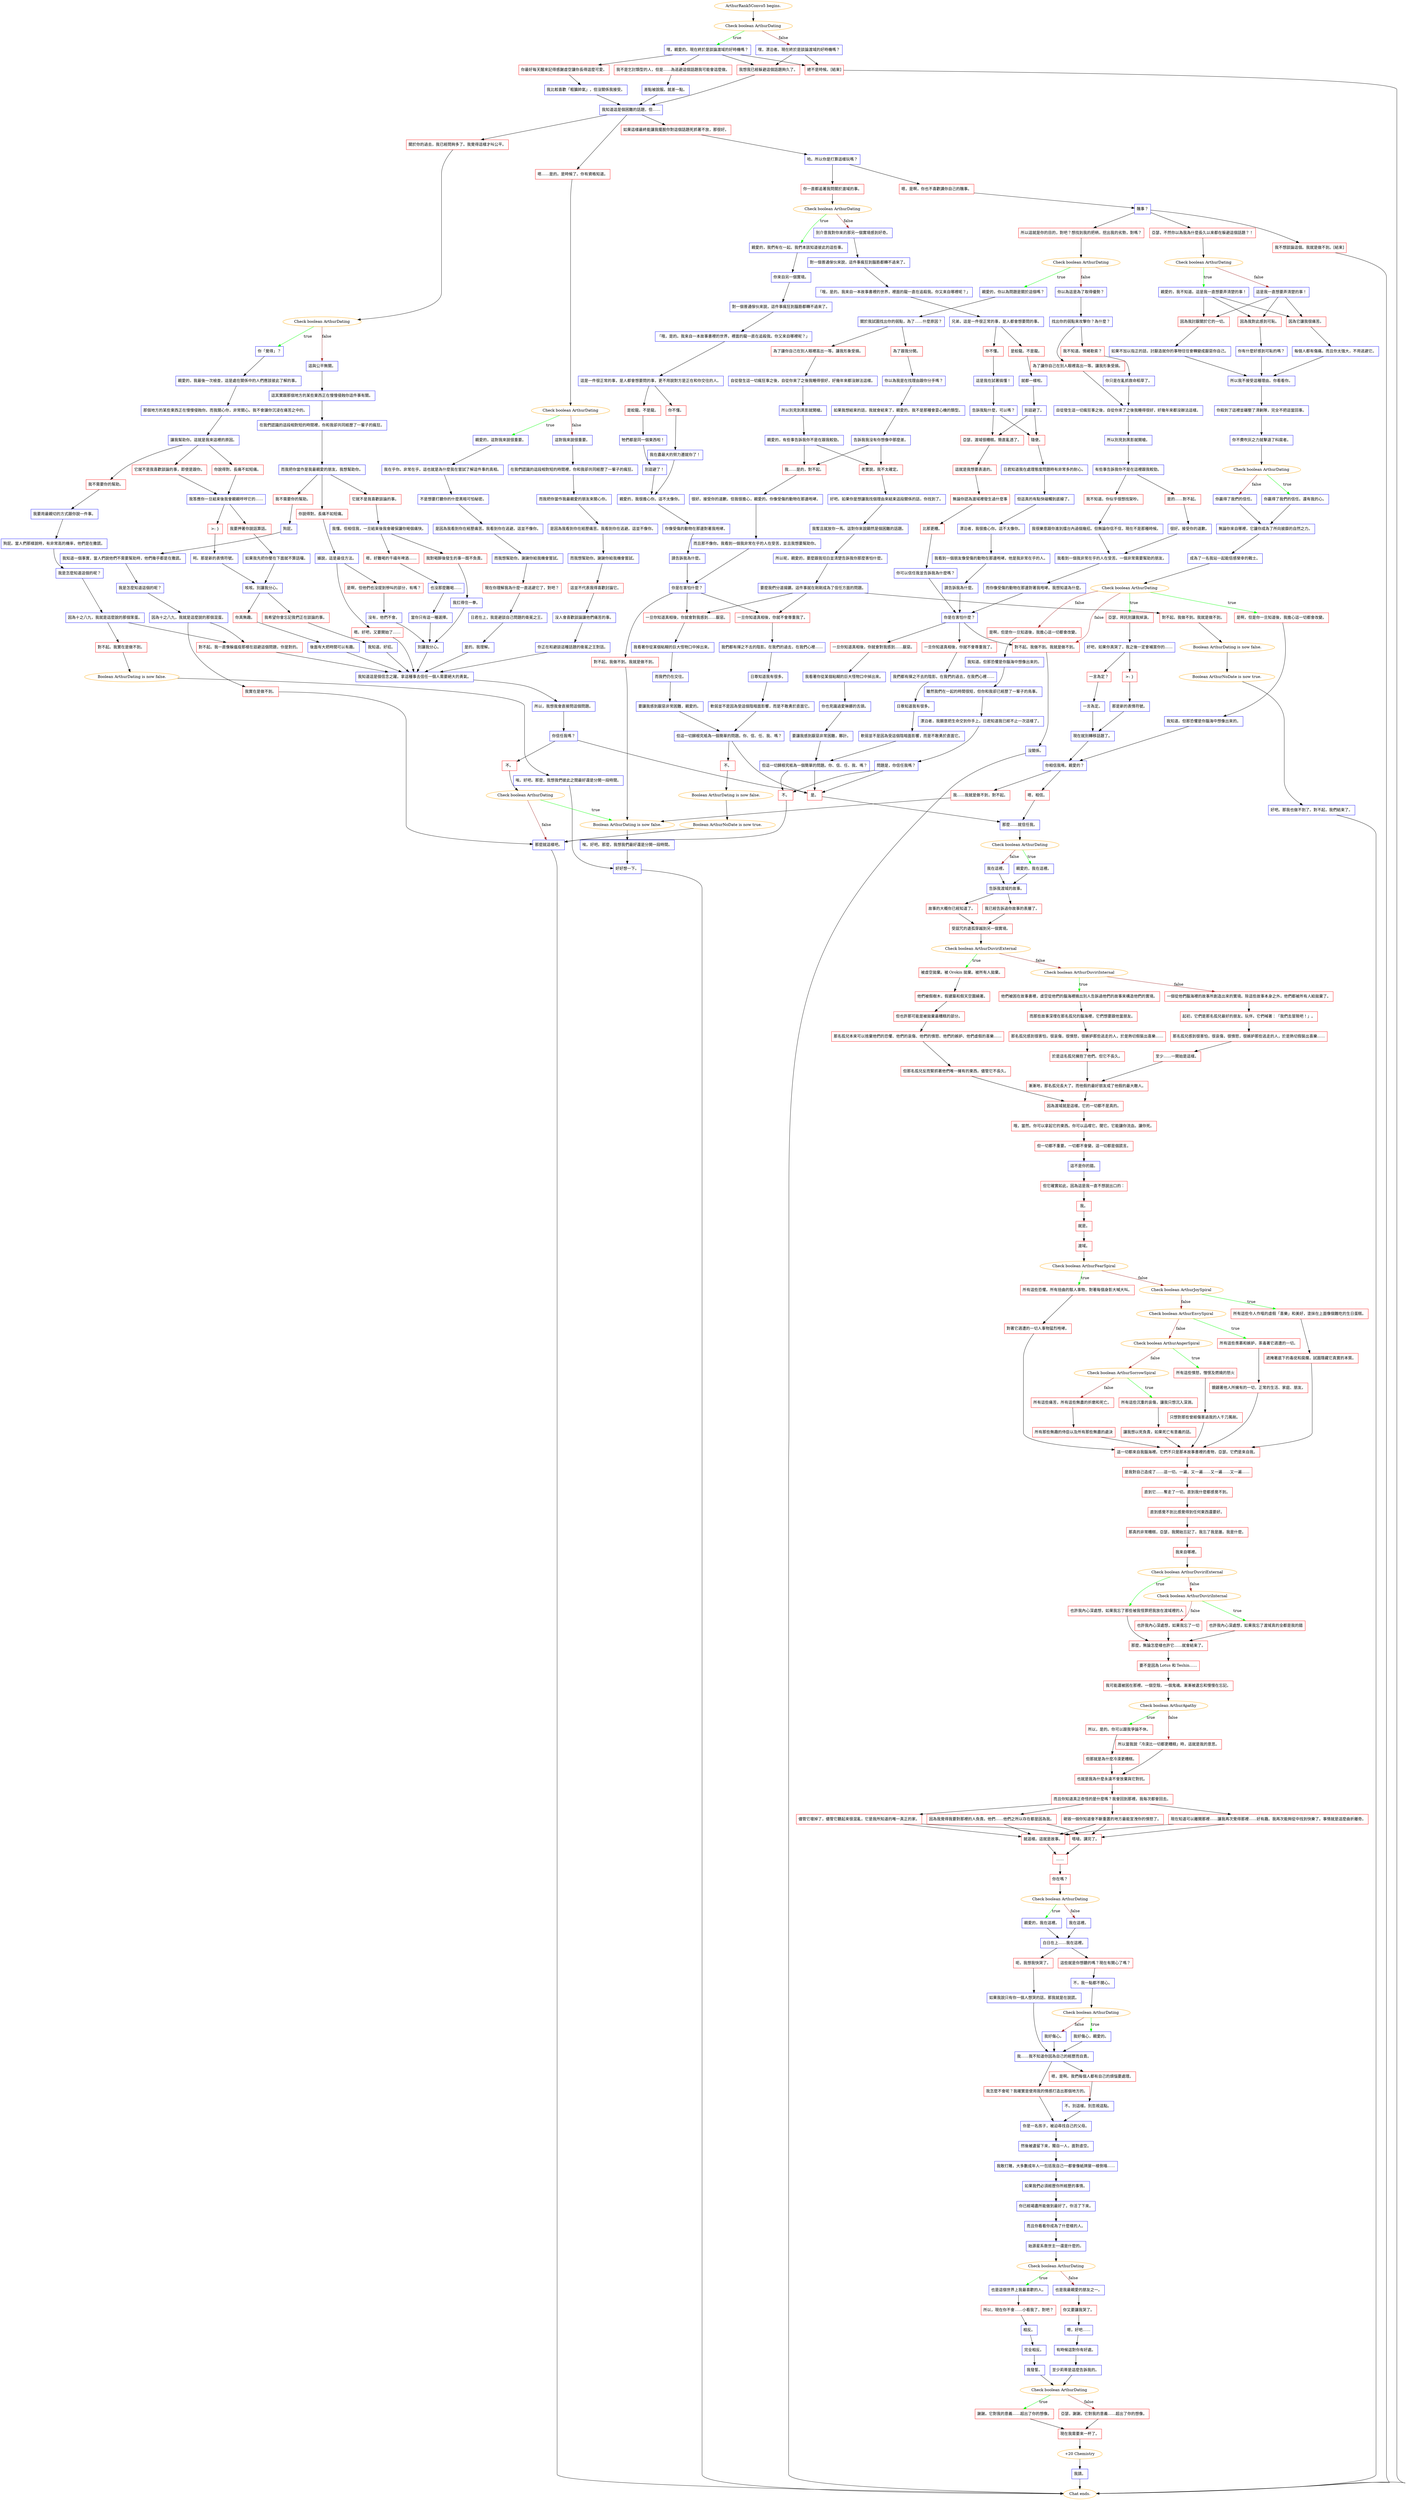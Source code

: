 digraph {
	"ArthurRank5Convo5 begins." [color=orange];
		"ArthurRank5Convo5 begins." -> j4106800456;
	j4106800456 [label="Check boolean ArthurDating",color=orange];
		j4106800456 -> j1476902156 [label=true,color=green];
		j4106800456 -> j149915314 [label=false,color=brown];
	j1476902156 [label="嘿，親愛的。現在終於是談論渡域的好時機嗎？",shape=box,color=blue];
		j1476902156 -> j682093477;
		j1476902156 -> j3195149423;
		j1476902156 -> j4105310881;
		j1476902156 -> j990026972;
	j149915314 [label="嘿，漂泊者。現在終於是談論渡域的好時機嗎？",shape=box,color=blue];
		j149915314 -> j4105310881;
		j149915314 -> j990026972;
	j682093477 [label="你最好每天醒來記得感謝虛空讓你長得這麼可愛。",shape=box,color=red];
		j682093477 -> j777948782;
	j3195149423 [label="我不是乞討類型的人，但是……為逃避這個話題我可能會這麼做。",shape=box,color=red];
		j3195149423 -> j4018599072;
	j4105310881 [label="我想我已經躲避這個話題夠久了。",shape=box,color=red];
		j4105310881 -> j1245140293;
	j990026972 [label="總不是時候。[結束]",shape=box,color=red];
		j990026972 -> "Chat ends.";
	j777948782 [label="我比較喜歡「粗獷帥氣」，但沒關係我接受。",shape=box,color=blue];
		j777948782 -> j1245140293;
	j4018599072 [label="差點被說服。就差一點。",shape=box,color=blue];
		j4018599072 -> j1245140293;
	j1245140293 [label="我知道這是個困難的話題，但……",shape=box,color=blue];
		j1245140293 -> j3557685010;
		j1245140293 -> j667172906;
		j1245140293 -> j2005156015;
	"Chat ends." [color=orange];
	j3557685010 [label="嗯……是的。是時候了。你有資格知道。",shape=box,color=red];
		j3557685010 -> j813636759;
	j667172906 [label="關於你的過去，我已經問夠多了。我覺得這樣才叫公平。",shape=box,color=red];
		j667172906 -> j2816300089;
	j2005156015 [label="如果這樣最終能讓我擺脫你對這個話題死抓著不放，那很好。",shape=box,color=red];
		j2005156015 -> j2393722908;
	j813636759 [label="Check boolean ArthurDating",color=orange];
		j813636759 -> j2990078891 [label=true,color=green];
		j813636759 -> j3630928064 [label=false,color=brown];
	j2816300089 [label="Check boolean ArthurDating",color=orange];
		j2816300089 -> j3892769907 [label=true,color=green];
		j2816300089 -> j3425826830 [label=false,color=brown];
	j2393722908 [label="哈。所以你是打算這樣玩嗎？",shape=box,color=blue];
		j2393722908 -> j4183708245;
		j2393722908 -> j2385229825;
	j2990078891 [label="親愛的，這對我來說很重要。",shape=box,color=blue];
		j2990078891 -> j2574961255;
	j3630928064 [label="這對我來說很重要。",shape=box,color=blue];
		j3630928064 -> j3672620251;
	j3892769907 [label="你「覺得」？",shape=box,color=blue];
		j3892769907 -> j4022072018;
	j3425826830 [label="這與公平無關。",shape=box,color=blue];
		j3425826830 -> j3644822901;
	j4183708245 [label="你一直都追著我問關於渡域的事。",shape=box,color=red];
		j4183708245 -> j4256743418;
	j2385229825 [label="嗯，是啊，你也不喜歡講你自己的醜事。",shape=box,color=red];
		j2385229825 -> j1611655095;
	j2574961255 [label="我在乎你。非常在乎。這也就是為什麼我在嘗試了解這件事的真相。",shape=box,color=blue];
		j2574961255 -> j2363178426;
	j3672620251 [label="在我們認識的這段相對短的時間裡，你和我卻共同經歷了一輩子的瘋狂。",shape=box,color=blue];
		j3672620251 -> j3098312137;
	j4022072018 [label="親愛的，我最後一次檢查，這是處在關係中的人們應該彼此了解的事。",shape=box,color=blue];
		j4022072018 -> j2740994790;
	j3644822901 [label="這其實跟那個地方的某些東西正在慢慢侵蝕你這件事有關。",shape=box,color=blue];
		j3644822901 -> j3910754695;
	j4256743418 [label="Check boolean ArthurDating",color=orange];
		j4256743418 -> j3639233387 [label=true,color=green];
		j4256743418 -> j3527543056 [label=false,color=brown];
	j1611655095 [label="醜事？",shape=box,color=blue];
		j1611655095 -> j1544378432;
		j1611655095 -> j3530024688;
		j1611655095 -> j2204557233;
	j2363178426 [label="不是想要打聽你的什麼黑暗可怕秘密。",shape=box,color=blue];
		j2363178426 -> j4225253452;
	j3098312137 [label="而我把你當作我最親愛的朋友來關心你。",shape=box,color=blue];
		j3098312137 -> j4202378702;
	j2740994790 [label="那個地方的某些東西正在慢慢侵蝕你。而我關心你，非常關心。我不會讓你沉浸在痛苦之中的。",shape=box,color=blue];
		j2740994790 -> j4132356497;
	j3910754695 [label="在我們認識的這段相對短的時間裡，你和我卻共同經歷了一輩子的瘋狂。",shape=box,color=blue];
		j3910754695 -> j3617963982;
	j3639233387 [label="親愛的，我們有在一起。我們本該知道彼此的這些事。",shape=box,color=blue];
		j3639233387 -> j540240628;
	j3527543056 [label="別介意我對你來的那另一個實境感到好奇。",shape=box,color=blue];
		j3527543056 -> j247010491;
	j1544378432 [label="所以這就是你的目的，對吧？想找到我的把柄，挖出我的劣勢，對嗎？",shape=box,color=red];
		j1544378432 -> j1328464596;
	j3530024688 [label="亞瑟，不然你以為我為什麼長久以來都在躲避這個話題？！",shape=box,color=red];
		j3530024688 -> j681698609;
	j2204557233 [label="我不想談論這個。我就是做不到。[結束]",shape=box,color=red];
		j2204557233 -> "Chat ends.";
	j4225253452 [label="是因為我看到你在經歷痛苦。我看到你在逃避。這並不像你。",shape=box,color=blue];
		j4225253452 -> j3079639174;
	j4202378702 [label="是因為我看到你在經歷痛苦。我看到你在逃避。這並不像你。",shape=box,color=blue];
		j4202378702 -> j3065835509;
	j4132356497 [label="讓我幫助你。這就是我來這裡的原因。",shape=box,color=blue];
		j4132356497 -> j3910621624;
		j4132356497 -> j1278661749;
		j4132356497 -> j2458430599;
	j3617963982 [label="而我把你當作是我最親愛的朋友。我想幫助你。",shape=box,color=blue];
		j3617963982 -> j2099209236;
		j3617963982 -> j967467581;
		j3617963982 -> j2563490169;
	j540240628 [label="你來自另一個實境。",shape=box,color=blue];
		j540240628 -> j3199149966;
	j247010491 [label="對一個普通傢伙來說，這件事瘋狂到腦筋都轉不過來了。",shape=box,color=blue];
		j247010491 -> j1777552600;
	j1328464596 [label="Check boolean ArthurDating",color=orange];
		j1328464596 -> j2401546773 [label=true,color=green];
		j1328464596 -> j2607180959 [label=false,color=brown];
	j681698609 [label="Check boolean ArthurDating",color=orange];
		j681698609 -> j740766720 [label=true,color=green];
		j681698609 -> j4104118757 [label=false,color=brown];
	j3079639174 [label="而我想幫助你。謝謝你給我機會嘗試。",shape=box,color=blue];
		j3079639174 -> j823517108;
	j3065835509 [label="而我想幫助你。謝謝你給我機會嘗試。",shape=box,color=blue];
		j3065835509 -> j2417785865;
	j3910621624 [label="我不需要你的幫助。",shape=box,color=red];
		j3910621624 -> j2510667409;
	j1278661749 [label="它就不是我喜歡談論的事，即使是跟你。",shape=box,color=red];
		j1278661749 -> j2861979646;
	j2458430599 [label="你說得對。長痛不如短痛。",shape=box,color=red];
		j2458430599 -> j2861979646;
	j2099209236 [label="它就不是我喜歡談論的事。",shape=box,color=red];
		j2099209236 -> j2596879431;
	j967467581 [label="你說得對。長痛不如短痛。",shape=box,color=red];
		j967467581 -> j1901916920;
	j2563490169 [label="我不需要你的幫助。",shape=box,color=red];
		j2563490169 -> j3890533799;
	j3199149966 [label="對一個普通傢伙來說，這件事瘋狂到腦筋都轉不過來了。",shape=box,color=blue];
		j3199149966 -> j3071372297;
	j1777552600 [label="「哦，是的。我來自一本故事書裡的世界，裡面的龍一直在追殺我。你又來自哪裡呢？」",shape=box,color=blue];
		j1777552600 -> j915846665;
	j2401546773 [label="親愛的，你以為問題是關於這個嗎？",shape=box,color=blue];
		j2401546773 -> j3631836569;
	j2607180959 [label="你以為這是為了取得優勢？",shape=box,color=blue];
		j2607180959 -> j1260977851;
	j740766720 [label="親愛的，我不知道。這是我一直想要弄清楚的事！",shape=box,color=blue];
		j740766720 -> j2588828419;
		j740766720 -> j3643929370;
		j740766720 -> j3727369409;
	j4104118757 [label="這是我一直想要弄清楚的事！",shape=box,color=blue];
		j4104118757 -> j2588828419;
		j4104118757 -> j3643929370;
		j4104118757 -> j3727369409;
	j823517108 [label="現在你理解我為什麼一直逃避它了，對吧？",shape=box,color=red];
		j823517108 -> j3715368332;
	j2417785865 [label="這並不代表我得喜歡討論它。",shape=box,color=red];
		j2417785865 -> j1983303211;
	j2510667409 [label="我要用最親切的方式跟你說一件事。",shape=box,color=blue];
		j2510667409 -> j1247314578;
	j2861979646 [label="我答應你一旦結束後我會親親呼呼它的……",shape=box,color=blue];
		j2861979646 -> j3838829123;
		j2861979646 -> j3272865637;
	j2596879431 [label="我懂。但相信我，一旦結束後我會確保讓你喝個痛快。",shape=box,color=blue];
		j2596879431 -> j1815125224;
		j2596879431 -> j3836639734;
	j1901916920 [label="據說，這是最佳方法。",shape=box,color=blue];
		j1901916920 -> j3199399206;
		j1901916920 -> j1208033629;
	j3890533799 [label="狗屁。",shape=box,color=blue];
		j3890533799 -> j3328102520;
	j3071372297 [label="「哦，是的。我來自一本故事書裡的世界，裡面的龍一直在追殺我。你又來自哪裡呢？」",shape=box,color=blue];
		j3071372297 -> j2322664641;
	j915846665 [label="兄弟，這是一件很正常的事，是人都會想要問的事。",shape=box,color=blue];
		j915846665 -> j2755663871;
		j915846665 -> j2803029933;
	j3631836569 [label="關於我試圖找出你的弱點，為了……什麼原因？",shape=box,color=blue];
		j3631836569 -> j816328513;
		j3631836569 -> j4109054183;
	j1260977851 [label="找出你的弱點來攻擊你？為什麼？",shape=box,color=blue];
		j1260977851 -> j3335009970;
		j1260977851 -> j3733319361;
	j2588828419 [label="因為我對此感到可恥。",shape=box,color=red];
		j2588828419 -> j2066565761;
	j3643929370 [label="因為它讓我很痛苦。",shape=box,color=red];
		j3643929370 -> j3633314288;
	j3727369409 [label="因為我討厭關於它的一切。",shape=box,color=red];
		j3727369409 -> j939777468;
	j3715368332 [label="日君在上，我是避談自己問題的衛冕之王。",shape=box,color=blue];
		j3715368332 -> j345181051;
	j1983303211 [label="沒人會喜歡談論讓他們痛苦的事。",shape=box,color=blue];
		j1983303211 -> j1651823765;
	j1247314578 [label="狗屁。當人們那樣說時，有非常高的機率，他們是在撒謊。",shape=box,color=blue];
		j1247314578 -> j4148867285;
	j3838829123 [label="我要押著你說話算話。",shape=box,color=red];
		j3838829123 -> j651543828;
	j3272865637 [label=">: }",shape=box,color=red];
		j3272865637 -> j97247929;
	j1815125224 [label="嗯，好難喝的千禧年啤酒……",shape=box,color=red];
		j1815125224 -> j675581358;
	j3836639734 [label="我對喝醉後發生的事一既不負責。",shape=box,color=red];
		j3836639734 -> j2482800560;
	j3199399206 [label="是啊，但他們也沒提到慘叫的部分，有嗎？",shape=box,color=red];
		j3199399206 -> j2495811572;
	j1208033629 [label="嗯。好吧，又要開始了……",shape=box,color=red];
		j1208033629 -> j905653357;
	j3328102520 [label="我知道一個事實，當人們說他們不需要幫助時，他們幾乎都是在撒謊。",shape=box,color=blue];
		j3328102520 -> j1534881700;
	j2322664641 [label="這是一件很正常的事，是人都會想要問的事，更不用說對方是正在和你交往的人。",shape=box,color=blue];
		j2322664641 -> j1790064323;
		j2322664641 -> j746110104;
	j2755663871 [label="你不懂。",shape=box,color=red];
		j2755663871 -> j1343938602;
	j2803029933 [label="是蛟龍。不是龍。",shape=box,color=red];
		j2803029933 -> j1264152291;
	j816328513 [label="為了讓你自己在別人眼裡高出一等。讓我形象受損。",shape=box,color=red];
		j816328513 -> j1145684063;
	j4109054183 [label="為了跟我分開。",shape=box,color=red];
		j4109054183 -> j2470609206;
	j3335009970 [label="為了讓你自己在別人眼裡高出一等。讓我形象受損。",shape=box,color=red];
		j3335009970 -> j42988175;
	j3733319361 [label="我不知道。情緒勒索？",shape=box,color=red];
		j3733319361 -> j3696287933;
	j2066565761 [label="你有什麼好感到可恥的嗎？",shape=box,color=blue];
		j2066565761 -> j1127901673;
	j3633314288 [label="每個人都有傷痛。而且你太強大，不用逃避它。",shape=box,color=blue];
		j3633314288 -> j1127901673;
	j939777468 [label="如果不加以指正的話，討厭造就你的事物往往會轉變成厭惡你自己。",shape=box,color=blue];
		j939777468 -> j1127901673;
	j345181051 [label="是的。我理解。",shape=box,color=blue];
		j345181051 -> j905653357;
	j1651823765 [label="你正在和避談這種話題的衛冕之王對話。",shape=box,color=blue];
		j1651823765 -> j905653357;
	j4148867285 [label="我是怎麼知道這個的呢？",shape=box,color=blue];
		j4148867285 -> j3975324942;
	j651543828 [label="如果我先把你壓在下面就不算話囉。",shape=box,color=blue];
		j651543828 -> j3938966800;
	j97247929 [label="呵。那是新的表情符號。",shape=box,color=blue];
		j97247929 -> j3938966800;
	j675581358 [label="也沒那麼難喝……",shape=box,color=blue];
		j675581358 -> j2776118434;
	j2482800560 [label="我扛得住一拳。",shape=box,color=blue];
		j2482800560 -> j1510261600;
	j2495811572 [label="沒有，他們不會。",shape=box,color=blue];
		j2495811572 -> j1510261600;
	j905653357 [label="我知道這是個信念之躍。拿這種事去信任一個人需要絕大的勇氣。",shape=box,color=blue];
		j905653357 -> j3089858310;
	j1534881700 [label="我是怎麼知道這個的呢？",shape=box,color=blue];
		j1534881700 -> j1210765456;
	j1790064323 [label="你不懂。",shape=box,color=red];
		j1790064323 -> j1276554441;
	j746110104 [label="是蛟龍。不是龍。",shape=box,color=red];
		j746110104 -> j3314224635;
	j1343938602 [label="這是我在試著搞懂！",shape=box,color=blue];
		j1343938602 -> j881596977;
	j1264152291 [label="就都一樣啦。",shape=box,color=blue];
		j1264152291 -> j3828880615;
	j1145684063 [label="自從發生這一切瘋狂事之後，自從你來了之後我睡得很好，好幾年來都沒辦法這樣。",shape=box,color=blue];
		j1145684063 -> j3262452107;
	j2470609206 [label="你以為我是在找理由跟你分手嗎？",shape=box,color=blue];
		j2470609206 -> j3705189563;
	j42988175 [label="自從發生這一切瘋狂事之後，自從你來了之後我睡得很好，好幾年來都沒辦法這樣。",shape=box,color=blue];
		j42988175 -> j712833932;
	j3696287933 [label="你只是在亂抓救命稻草了。",shape=box,color=blue];
		j3696287933 -> j42988175;
	j1127901673 [label="所以我不接受這種理由。你看看你。",shape=box,color=blue];
		j1127901673 -> j3300987587;
	j3975324942 [label="因為十之八九，我就是這麼說的那個笨蛋。",shape=box,color=blue];
		j3975324942 -> j4273343856;
		j3975324942 -> j247694716;
	j3938966800 [label="咳咳。別讓我分心。",shape=box,color=blue];
		j3938966800 -> j2436584294;
		j3938966800 -> j1742434206;
	j2776118434 [label="當你只有這一種選擇。",shape=box,color=blue];
		j2776118434 -> j1510261600;
	j1510261600 [label="別讓我分心。",shape=box,color=blue];
		j1510261600 -> j905653357;
	j3089858310 [label="所以，我想我會直接問這個問題。",shape=box,color=blue];
		j3089858310 -> j3228334623;
	j1210765456 [label="因為十之八九，我就是這麼說的那個混蛋。",shape=box,color=blue];
		j1210765456 -> j4273343856;
		j1210765456 -> j3323023495;
	j1276554441 [label="我在盡最大的努力遷就你了！",shape=box,color=blue];
		j1276554441 -> j1644274261;
	j3314224635 [label="牠們都是同一個東西啦！",shape=box,color=blue];
		j3314224635 -> j2733570101;
	j881596977 [label="告訴我點什麼，可以嗎？",shape=box,color=blue];
		j881596977 -> j2204739493;
		j881596977 -> j1557967305;
	j3828880615 [label="別迴避了。",shape=box,color=blue];
		j3828880615 -> j2204739493;
		j3828880615 -> j1557967305;
	j3262452107 [label="所以別見到黑影就開槍。",shape=box,color=blue];
		j3262452107 -> j795172947;
	j3705189563 [label="如果我想結束的話，我就會結束了，親愛的。我不是那種會耍心機的類型。",shape=box,color=blue];
		j3705189563 -> j1412692652;
	j712833932 [label="所以別見到黑影就開槍。",shape=box,color=blue];
		j712833932 -> j4108490219;
	j3300987587 [label="你殺到了這裡並碾壓了清剿隊，完全不把這當回事。",shape=box,color=blue];
		j3300987587 -> j549724516;
	j4273343856 [label="對不起。我一直像躲瘟疫那樣在迴避這個問題，你是對的。",shape=box,color=red];
		j4273343856 -> j905653357;
	j247694716 [label="對不起。我實在是做不到。",shape=box,color=red];
		j247694716 -> j2641328924;
	j2436584294 [label="你真無趣。",shape=box,color=red];
		j2436584294 -> j1508250094;
	j1742434206 [label="我希望你會忘記我們正在談論的事。",shape=box,color=red];
		j1742434206 -> j2319546880;
	j3228334623 [label="你信任我嗎？",shape=box,color=blue];
		j3228334623 -> j3591361065;
		j3228334623 -> j2929569759;
	j3323023495 [label="我實在是做不到。",shape=box,color=red];
		j3323023495 -> j2363376441;
	j1644274261 [label="親愛的，我很擔心你。這不太像你。",shape=box,color=blue];
		j1644274261 -> j3203090228;
	j2733570101 [label="別迴避了！",shape=box,color=blue];
		j2733570101 -> j1644274261;
	j2204739493 [label="亞瑟，渡域很糟糕。簡直亂透了。",shape=box,color=red];
		j2204739493 -> j3826420198;
	j1557967305 [label="隨便。",shape=box,color=red];
		j1557967305 -> j2624928050;
	j795172947 [label="親愛的，有些事告訴我你不是在跟我較勁。",shape=box,color=blue];
		j795172947 -> j115976735;
		j795172947 -> j2183266361;
	j1412692652 [label="告訴我我沒有你想像中那麼差。",shape=box,color=blue];
		j1412692652 -> j115976735;
		j1412692652 -> j2183266361;
	j4108490219 [label="有些事告訴我你不是在這裡跟我較勁。",shape=box,color=blue];
		j4108490219 -> j4123071596;
		j4108490219 -> j2208543298;
	j549724516 [label="你不費吹灰之力就擊退了科腐者。",shape=box,color=blue];
		j549724516 -> j3874916649;
	j2641328924 [label="Boolean ArthurDating is now false.",color=orange];
		j2641328924 -> j641376817;
	j1508250094 [label="後面有大把時間可以有趣。",shape=box,color=blue];
		j1508250094 -> j905653357;
	j2319546880 [label="我知道。好招。",shape=box,color=blue];
		j2319546880 -> j905653357;
	j3591361065 [label="是。",shape=box,color=red];
		j3591361065 -> j3188217229;
	j2929569759 [label="不。",shape=box,color=red];
		j2929569759 -> j756413796;
	j2363376441 [label="那麼就這樣吧。",shape=box,color=blue];
		j2363376441 -> "Chat ends.";
	j3203090228 [label="你像受傷的動物在那邊對著我咆哮。",shape=box,color=blue];
		j3203090228 -> j2809939420;
	j3826420198 [label="這就是我想要表達的。",shape=box,color=red];
		j3826420198 -> j1751323035;
	j2624928050 [label="日君知道我在處理態度問題時有非常多的耐心。",shape=box,color=blue];
		j2624928050 -> j3803480181;
	j115976735 [label="我……是的，對不起。",shape=box,color=red];
		j115976735 -> j239310985;
	j2183266361 [label="老實說，我不太確定。",shape=box,color=red];
		j2183266361 -> j1384075668;
	j4123071596 [label="是的……對不起。",shape=box,color=red];
		j4123071596 -> j90554412;
	j2208543298 [label="我不知道。你似乎很想找架吵。",shape=box,color=red];
		j2208543298 -> j530636049;
	j3874916649 [label="Check boolean ArthurDating",color=orange];
		j3874916649 -> j2705936588 [label=true,color=green];
		j3874916649 -> j951025286 [label=false,color=brown];
	j641376817 [label="唉。好吧。那麼，我想我們彼此之間最好還是分開一段時間。",shape=box,color=blue];
		j641376817 -> j288770754;
	j3188217229 [label="那麼……就信任我。",shape=box,color=blue];
		j3188217229 -> j2112843565;
	j756413796 [label="Check boolean ArthurDating",color=orange];
		j756413796 -> j3102613549 [label=true,color=green];
		j756413796 -> j2363376441 [label=false,color=brown];
	j2809939420 [label="請告訴我為什麼。",shape=box,color=blue];
		j2809939420 -> j1066376477;
	j1751323035 [label="無論你認為渡域裡發生過什麼事",shape=box,color=red];
		j1751323035 -> j576084293;
	j3803480181 [label="但這真的有點快碰觸到底線了。",shape=box,color=blue];
		j3803480181 -> j299954666;
	j239310985 [label="很好。接受你的道歉。但我很擔心，親愛的。你像受傷的動物在那邊咆哮。",shape=box,color=blue];
		j239310985 -> j2268254891;
	j1384075668 [label="好吧。如果你是想讓我找個理由來結束這段關係的話，你找到了。",shape=box,color=blue];
		j1384075668 -> j1425769272;
	j90554412 [label="很好。接受你的道歉。",shape=box,color=blue];
		j90554412 -> j3468477121;
	j530636049 [label="我很樂意跟你進到擂台內過個幾招。但無論你信不信，現在不是那種時候。",shape=box,color=blue];
		j530636049 -> j3468477121;
	j2705936588 [label="你贏得了我們的信任。還有我的心。",shape=box,color=blue];
		j2705936588 -> j1610022073;
	j951025286 [label="你贏得了我們的信任。",shape=box,color=blue];
		j951025286 -> j1610022073;
	j288770754 [label="好好想一下。",shape=box,color=blue];
		j288770754 -> "Chat ends.";
	j2112843565 [label="Check boolean ArthurDating",color=orange];
		j2112843565 -> j1200853024 [label=true,color=green];
		j2112843565 -> j3803453570 [label=false,color=brown];
	j3102613549 [label="Boolean ArthurDating is now false.",color=orange];
		j3102613549 -> j1126442291;
	j1066376477 [label="你是在害怕什麼？",shape=box,color=blue];
		j1066376477 -> j3593428781;
		j1066376477 -> j2695367240;
		j1066376477 -> j329632445;
	j576084293 [label="比那更糟。",shape=box,color=red];
		j576084293 -> j3873816343;
	j299954666 [label="漂泊者，我很擔心你。這不太像你。",shape=box,color=blue];
		j299954666 -> j1666255845;
	j2268254891 [label="而且那不像你。我看到一個我非常在乎的人在受苦，並且我想要幫助你。",shape=box,color=blue];
		j2268254891 -> j1066376477;
	j1425769272 [label="我暫且就放你一馬。這對你來說顯然是個困難的話題。",shape=box,color=blue];
		j1425769272 -> j1846026942;
	j3468477121 [label="我看到一個我非常在乎的人在受苦。一個非常需要幫助的朋友。",shape=box,color=blue];
		j3468477121 -> j4072358719;
	j1610022073 [label="無論你來自哪裡，它讓你成為了所向披靡的自然之力。",shape=box,color=blue];
		j1610022073 -> j1661384673;
	j1200853024 [label="親愛的，我在這裡。",shape=box,color=blue];
		j1200853024 -> j2616821094;
	j3803453570 [label="我在這裡。",shape=box,color=blue];
		j3803453570 -> j2616821094;
	j1126442291 [label="唉。好吧。那麼，我想我們最好還是分開一段時間。",shape=box,color=blue];
		j1126442291 -> j288770754;
	j3593428781 [label="對不起。我做不到。我就是做不到。",shape=box,color=red];
		j3593428781 -> j3102613549;
	j2695367240 [label="一旦你知道真相後，你就會對我感到……厭惡。",shape=box,color=red];
		j2695367240 -> j2397376978;
	j329632445 [label="一旦你知道真相後，你就不會尊重我了。",shape=box,color=red];
		j329632445 -> j1776615166;
	j3873816343 [label="你可以信任我並告訴我為什麼嗎？",shape=box,color=blue];
		j3873816343 -> j1935070755;
	j1666255845 [label="我看到一個朋友像受傷的動物在那邊咆哮。他是我非常在乎的人。",shape=box,color=blue];
		j1666255845 -> j4109425600;
	j1846026942 [label="所以呢，親愛的，要麼跟我坦白並清楚告訴我你那麼害怕什麼。",shape=box,color=blue];
		j1846026942 -> j3609772304;
	j4072358719 [label="而你像受傷的動物在那邊對著我咆哮。我想知道為什麼。",shape=box,color=blue];
		j4072358719 -> j1935070755;
	j1661384673 [label="成為了一名我站一起能倍感榮幸的戰士。",shape=box,color=blue];
		j1661384673 -> j303845009;
	j2616821094 [label="告訴我渡域的故事。",shape=box,color=blue];
		j2616821094 -> j1459900234;
		j2616821094 -> j4138195274;
	j2397376978 [label="我看著你從某個粘糊的巨大怪物口中掉出來。",shape=box,color=blue];
		j2397376978 -> j764167833;
	j1776615166 [label="我們都有揮之不去的陰影。在我們的過去，在我們心裡……",shape=box,color=blue];
		j1776615166 -> j3765906226;
	j1935070755 [label="你是在害怕什麼？",shape=box,color=blue];
		j1935070755 -> j4117431274;
		j1935070755 -> j185416908;
		j1935070755 -> j2318379134;
	j4109425600 [label="請告訴我為什麼。",shape=box,color=blue];
		j4109425600 -> j1935070755;
	j3609772304 [label="要麼我們分道揚鑣。這件事就在剛剛成為了信任方面的問題。",shape=box,color=blue];
		j3609772304 -> j2695367240;
		j3609772304 -> j329632445;
		j3609772304 -> j3457249838;
	j303845009 [label="Check boolean ArthurDating",color=orange];
		j303845009 -> j4010212747 [label=true,color=green];
		j303845009 -> j2744230857 [label=true,color=green];
		j303845009 -> j351217675 [label=false,color=brown];
		j303845009 -> j2318379134 [label=false,color=brown];
	j1459900234 [label="故事的大概你已經知道了。",shape=box,color=red];
		j1459900234 -> j3856970920;
	j4138195274 [label="我已經告訴過你故事的表層了。",shape=box,color=red];
		j4138195274 -> j3856970920;
	j764167833 [label="而我們仍在交往。",shape=box,color=blue];
		j764167833 -> j3418094096;
	j3765906226 [label="日尊知道我有很多。",shape=box,color=blue];
		j3765906226 -> j1062537793;
	j4117431274 [label="一旦你知道真相後，你就會對我感到……厭惡。",shape=box,color=red];
		j4117431274 -> j863814559;
	j185416908 [label="一旦你知道真相後，你就不會尊重我了。",shape=box,color=red];
		j185416908 -> j2432683039;
	j2318379134 [label="對不起。我做不到。我就是做不到。",shape=box,color=red];
		j2318379134 -> j362030487;
	j3457249838 [label="對不起。我做不到。我就是做不到。",shape=box,color=red];
		j3457249838 -> j565312480;
	j4010212747 [label="亞瑟，拜託別讓我掉淚。",shape=box,color=red];
		j4010212747 -> j989411546;
	j2744230857 [label="是啊，但是你一旦知道後，我擔心這一切都會改變。",shape=box,color=red];
		j2744230857 -> j3869174641;
	j351217675 [label="是啊，但是你一旦知道後，我擔心這一切都會改變。",shape=box,color=red];
		j351217675 -> j2983113656;
	j3856970920 [label="受詛咒的遺孤穿越到另一個實境。",shape=box,color=red];
		j3856970920 -> j2721145121;
	j3418094096 [label="要讓我感到厭惡非常困難，親愛的。",shape=box,color=blue];
		j3418094096 -> j3550465312;
	j1062537793 [label="軟弱並不是因為受這個陰暗面影響，而是不敢勇於直面它。",shape=box,color=blue];
		j1062537793 -> j3550465312;
	j863814559 [label="我看著你從某個粘糊的巨大怪物口中掉出來。",shape=box,color=blue];
		j863814559 -> j1091476387;
	j2432683039 [label="我們都有揮之不去的陰影。在我們的過去，在我們心裡……",shape=box,color=blue];
		j2432683039 -> j3097255713;
	j362030487 [label="沒關係。",shape=box,color=blue];
		j362030487 -> "Chat ends.";
	j565312480 [label="Boolean ArthurDating is now false.",color=orange];
		j565312480 -> j735227601;
	j989411546 [label="好吧，如果你真哭了，我之後一定會補賞你的……",shape=box,color=blue];
		j989411546 -> j2658291706;
		j989411546 -> j1388926528;
	j3869174641 [label="我知道。但那恐懼是你腦海中想像出來的。",shape=box,color=blue];
		j3869174641 -> j434225391;
	j2983113656 [label="我知道。但那恐懼是你腦海中想像出來的。",shape=box,color=blue];
		j2983113656 -> j3565148396;
	j2721145121 [label="Check boolean ArthurDuviriExternal",color=orange];
		j2721145121 -> j2293767612 [label=true,color=green];
		j2721145121 -> j2230506999 [label=false,color=brown];
	j3550465312 [label="但這一切歸根究柢為一個簡單的問題。你、信、任、我、嗎？",shape=box,color=blue];
		j3550465312 -> j3591361065;
		j3550465312 -> j118225626;
	j1091476387 [label="你也見識過愛琳娜的舌頭。",shape=box,color=blue];
		j1091476387 -> j323687301;
	j3097255713 [label="日尊知道我有很多。",shape=box,color=blue];
		j3097255713 -> j3018256039;
	j735227601 [label="Boolean ArthurNoDate is now true.",color=orange];
		j735227601 -> j2179619853;
	j2658291706 [label="一言為定？",shape=box,color=red];
		j2658291706 -> j3351454143;
	j1388926528 [label=">: }",shape=box,color=red];
		j1388926528 -> j1033658220;
	j434225391 [label="你相信我嗎，親愛的？",shape=box,color=blue];
		j434225391 -> j1932358863;
		j434225391 -> j124721282;
	j3565148396 [label="雖然我們在一起的時間很短，但你和我卻已經歷了一輩子的鳥事。",shape=box,color=blue];
		j3565148396 -> j965143586;
	j2293767612 [label="被虛空拋棄。被 Orokin 拋棄。被所有人拋棄。",shape=box,color=red];
		j2293767612 -> j3218826819;
	j2230506999 [label="Check boolean ArthurDuviriInternal",color=orange];
		j2230506999 -> j3804167480 [label=true,color=green];
		j2230506999 -> j802422796 [label=false,color=brown];
	j118225626 [label="不。",shape=box,color=red];
		j118225626 -> j3372188725;
	j323687301 [label="要讓我感到厭惡非常困難，夥計。",shape=box,color=blue];
		j323687301 -> j1612670301;
	j3018256039 [label="軟弱並不是因為受這個陰暗面影響，而是不敢勇於直面它。",shape=box,color=blue];
		j3018256039 -> j1612670301;
	j2179619853 [label="好吧。那我也做不到了。對不起，我們結束了。",shape=box,color=blue];
		j2179619853 -> "Chat ends.";
	j3351454143 [label="一言為定。",shape=box,color=blue];
		j3351454143 -> j674593597;
	j1033658220 [label="那是新的表情符號。",shape=box,color=blue];
		j1033658220 -> j674593597;
	j1932358863 [label="嗯，相信。",shape=box,color=red];
		j1932358863 -> j3188217229;
	j124721282 [label="我……我就是做不到，對不起。",shape=box,color=red];
		j124721282 -> j3102613549;
	j965143586 [label="漂泊者，我願意把生命交到你手上。日君知道我已經不止一次這樣了。",shape=box,color=blue];
		j965143586 -> j3404092157;
	j3218826819 [label="他們被假樹木，假建築和假天空圍繞著。",shape=box,color=red];
		j3218826819 -> j3599692246;
	j3804167480 [label="他們被困在故事書裡，虛空從他們的腦海裡摘出別人告訴過他們的故事來構造他們的實境。",shape=box,color=red];
		j3804167480 -> j892423442;
	j802422796 [label="一個從他們腦海裡的故事所創造出來的實境。除這些故事本身之外，他們都被所有人給拋棄了。",shape=box,color=red];
		j802422796 -> j3968567102;
	j3372188725 [label="Boolean ArthurDating is now false.",color=orange];
		j3372188725 -> j1244580001;
	j1612670301 [label="但這一切歸根究柢為一個簡單的問題。你、信、任、我、嗎？",shape=box,color=blue];
		j1612670301 -> j3591361065;
		j1612670301 -> j800306684;
	j674593597 [label="現在就別轉移話題了。",shape=box,color=blue];
		j674593597 -> j434225391;
	j3404092157 [label="問題是，你信任我嗎？",shape=box,color=blue];
		j3404092157 -> j3591361065;
		j3404092157 -> j800306684;
	j3599692246 [label="但也許那可能是被拋棄最糟糕的部分。",shape=box,color=red];
		j3599692246 -> j1083261572;
	j892423442 [label="而那些故事深埋在那名孤兒的腦海裡，它們想要跟他當朋友。",shape=box,color=red];
		j892423442 -> j740093680;
	j3968567102 [label="起初，它們是那名孤兒最好的朋友。玩伴。它們喊著：「我們去冒險吧！」。",shape=box,color=red];
		j3968567102 -> j2289834738;
	j1244580001 [label="Boolean ArthurNoDate is now true.",color=orange];
		j1244580001 -> j2363376441;
	j800306684 [label="不。",shape=box,color=red];
		j800306684 -> j2363376441;
	j1083261572 [label="那名孤兒本來可以捨棄他們的恐懼、他們的哀傷、他們的憤怒、他們的嫉妒、他們虛假的喜樂……",shape=box,color=red];
		j1083261572 -> j895943621;
	j740093680 [label="那名孤兒感到很害怕，很哀傷，很憤怒，很嫉妒那些逃走的人，於是熱切假裝出喜樂……",shape=box,color=red];
		j740093680 -> j1878157056;
	j2289834738 [label="那名孤兒感到很害怕，很哀傷，很憤怒，很嫉妒那些逃走的人，於是熱切假裝出喜樂……",shape=box,color=red];
		j2289834738 -> j1494042715;
	j895943621 [label="但那名孤兒反而緊抓著他們唯一擁有的東西。儘管它不長久。",shape=box,color=red];
		j895943621 -> j1149214494;
	j1878157056 [label="於是這名孤兒擁抱了他們。但它不長久。",shape=box,color=red];
		j1878157056 -> j3005293052;
	j1494042715 [label="至少……一開始是這樣。",shape=box,color=red];
		j1494042715 -> j3005293052;
	j1149214494 [label="因為渡域就是這樣。它的一切都不是真的。",shape=box,color=red];
		j1149214494 -> j3445539037;
	j3005293052 [label="漸漸地，那名孤兒長大了。而他假的最好朋友成了他假的最大敵人。",shape=box,color=red];
		j3005293052 -> j1149214494;
	j3445539037 [label="哦，當然。你可以拿起它的東西。你可以品嚐它。聞它。它能讓你流血。讓你死。",shape=box,color=red];
		j3445539037 -> j4244623192;
	j4244623192 [label="但一切都不重要。一切都不會變。這一切都是個謊言。",shape=box,color=red];
		j4244623192 -> j562772279;
	j562772279 [label="這不是你的錯。",shape=box,color=blue];
		j562772279 -> j3537265738;
	j3537265738 [label="但它確實如此，因為這是我一直不想說出口的：",shape=box,color=red];
		j3537265738 -> j603547918;
	j603547918 [label="我。",shape=box,color=red];
		j603547918 -> j1299263313;
	j1299263313 [label="就是。",shape=box,color=red];
		j1299263313 -> j1775776262;
	j1775776262 [label="渡域。",shape=box,color=red];
		j1775776262 -> j1666063242;
	j1666063242 [label="Check boolean ArthurFearSpiral",color=orange];
		j1666063242 -> j3569471221 [label=true,color=green];
		j1666063242 -> j2992951070 [label=false,color=brown];
	j3569471221 [label="所有這些恐懼。所有扭曲的駭人事物，對著每個身影大喊大叫。",shape=box,color=red];
		j3569471221 -> j395987804;
	j2992951070 [label="Check boolean ArthurJoySpiral",color=orange];
		j2992951070 -> j33016829 [label=true,color=green];
		j2992951070 -> j3235680043 [label=false,color=brown];
	j395987804 [label="對著它週遭的一切人事物猛烈咆哮。",shape=box,color=red];
		j395987804 -> j2665029926;
	j33016829 [label="所有這些令人作嘔的虛假「喜樂」和美好，塗抹在上面像個難吃的生日蛋糕。",shape=box,color=red];
		j33016829 -> j2227279038;
	j3235680043 [label="Check boolean ArthurEnvySpiral",color=orange];
		j3235680043 -> j224728233 [label=true,color=green];
		j3235680043 -> j3433941800 [label=false,color=brown];
	j2665029926 [label="這一切都來自我腦海裡。它們不只是那本故事書裡的產物，亞瑟。它們是來自我。",shape=box,color=red];
		j2665029926 -> j1161605245;
	j2227279038 [label="遮掩著底下的毒疣和腐爛，試圖隱藏它真實的本質。",shape=box,color=red];
		j2227279038 -> j2665029926;
	j224728233 [label="所有這些羨慕和嫉妒，荼毒著它週遭的一切。",shape=box,color=red];
		j224728233 -> j1409003462;
	j3433941800 [label="Check boolean ArthurAngerSpiral",color=orange];
		j3433941800 -> j612208262 [label=true,color=green];
		j3433941800 -> j1040532951 [label=false,color=brown];
	j1161605245 [label="是我對自己造成了……這一切。一遍，又一遍……又一遍……又一遍……",shape=box,color=red];
		j1161605245 -> j2839404340;
	j1409003462 [label="覬覦著他人所擁有的一切，正常的生活、家庭、朋友。",shape=box,color=red];
		j1409003462 -> j2665029926;
	j612208262 [label="所有這些憤怒，憎恨及燃燒的怒火",shape=box,color=red];
		j612208262 -> j314062174;
	j1040532951 [label="Check boolean ArthurSorrowSpiral",color=orange];
		j1040532951 -> j2720625768 [label=true,color=green];
		j1040532951 -> j4260840668 [label=false,color=brown];
	j2839404340 [label="直到它……奪走了一切。直到我什麼都感覺不到。",shape=box,color=red];
		j2839404340 -> j1366386731;
	j314062174 [label="只想對那些曾經傷害過我的人千刀萬剮。",shape=box,color=red];
		j314062174 -> j2665029926;
	j2720625768 [label="所有這些沉重的哀傷，讓我只想沉入深淵。",shape=box,color=red];
		j2720625768 -> j240059147;
	j4260840668 [label="所有這些痛苦，所有這些無盡的折磨和死亡。",shape=box,color=red];
		j4260840668 -> j58362520;
	j1366386731 [label="直到感覺不到比感覺得到任何東西還要好。",shape=box,color=red];
		j1366386731 -> j4008391457;
	j240059147 [label="讓我想以死負責，如果死亡有意義的話。",shape=box,color=red];
		j240059147 -> j2665029926;
	j58362520 [label="所有那些無趣的侍臣以及所有那些無盡的處決",shape=box,color=red];
		j58362520 -> j2665029926;
	j4008391457 [label="那真的非常糟糕，亞瑟，我開始忘記了。我忘了我是誰。我是什麼。",shape=box,color=red];
		j4008391457 -> j2728025254;
	j2728025254 [label="我來自哪裡。",shape=box,color=red];
		j2728025254 -> j563135247;
	j563135247 [label="Check boolean ArthurDuviriExternal",color=orange];
		j563135247 -> j212302802 [label=true,color=green];
		j563135247 -> j1845441255 [label=false,color=brown];
	j212302802 [label="也許我內心深處想，如果我忘了那些被我怪罪把我放在渡域裡的人",shape=box,color=red];
		j212302802 -> j3392572598;
	j1845441255 [label="Check boolean ArthurDuviriInternal",color=orange];
		j1845441255 -> j1999973907 [label=true,color=green];
		j1845441255 -> j43473287 [label=false,color=brown];
	j3392572598 [label="那麼，無論怎麼樣也許它……就會結束了。",shape=box,color=red];
		j3392572598 -> j3782329855;
	j1999973907 [label="也許我內心深處想，如果我忘了渡域真的全都是我的錯",shape=box,color=red];
		j1999973907 -> j3392572598;
	j43473287 [label="也許我內心深處想，如果我忘了一切",shape=box,color=red];
		j43473287 -> j3392572598;
	j3782329855 [label="要不是因為 Lotus 和 Teshin……",shape=box,color=red];
		j3782329855 -> j3464888245;
	j3464888245 [label="我可能還被困在那裡。一個空殼。一個鬼魂。漸漸被遺忘和慢慢在忘記。",shape=box,color=red];
		j3464888245 -> j1603886550;
	j1603886550 [label="Check boolean ArthurApathy",color=orange];
		j1603886550 -> j2176351395 [label=true,color=green];
		j1603886550 -> j144228540 [label=false,color=brown];
	j2176351395 [label="所以，是的。你可以跟我爭論不休。",shape=box,color=red];
		j2176351395 -> j1273030902;
	j144228540 [label="所以當我說「冷漠比一切都更糟糕」時，這就是我的意思。",shape=box,color=red];
		j144228540 -> j3687195081;
	j1273030902 [label="但那就是為什麼冷漠更糟糕。",shape=box,color=red];
		j1273030902 -> j3687195081;
	j3687195081 [label="也就是我為什麼永遠不會放棄與它對抗。",shape=box,color=red];
		j3687195081 -> j3079795834;
	j3079795834 [label="而且你知道真正奇怪的是什麼嗎？我會回到那裡。我每次都會回去。",shape=box,color=red];
		j3079795834 -> j807467717;
		j3079795834 -> j3350961050;
		j3079795834 -> j2860952423;
		j3079795834 -> j1233741212;
	j807467717 [label="因為我覺得我要對那裡的人負責。他們……他們之所以存在都是因為我。",shape=box,color=red];
		j807467717 -> j1134434850;
		j807467717 -> j1912850741;
	j3350961050 [label="儘管它壞掉了，儘管它聽起來很混亂，它是我所知道的唯一真正的家。",shape=box,color=red];
		j3350961050 -> j1134434850;
		j3350961050 -> j1912850741;
	j2860952423 [label="砸毀一個你知道會不斷重置的地方最能宣洩你的憤怒了。",shape=box,color=red];
		j2860952423 -> j1912850741;
		j2860952423 -> j1134434850;
	j1233741212 [label="現在知道可以離開那裡……讓我再次覺得那裡……好有趣。我再次能夠從中找到快樂了。事情就是這麼曲折離奇。",shape=box,color=red];
		j1233741212 -> j1134434850;
		j1233741212 -> j1912850741;
	j1134434850 [label="就這樣。這就是故事。",shape=box,color=red];
		j1134434850 -> j3178506879;
	j1912850741 [label="嗒噠。講完了。",shape=box,color=red];
		j1912850741 -> j3178506879;
	j3178506879 [label="……",shape=box,color=red];
		j3178506879 -> j3119273704;
	j3119273704 [label="你在嗎？",shape=box,color=red];
		j3119273704 -> j1121063144;
	j1121063144 [label="Check boolean ArthurDating",color=orange];
		j1121063144 -> j4280164284 [label=true,color=green];
		j1121063144 -> j1673361038 [label=false,color=brown];
	j4280164284 [label="親愛的，我在這裡。",shape=box,color=blue];
		j4280164284 -> j2527385718;
	j1673361038 [label="我在這裡。",shape=box,color=blue];
		j1673361038 -> j2527385718;
	j2527385718 [label="白日在上……我在這裡。",shape=box,color=blue];
		j2527385718 -> j1820114051;
		j2527385718 -> j2391060072;
	j1820114051 [label="呃，我想我快哭了。",shape=box,color=red];
		j1820114051 -> j761556102;
	j2391060072 [label="這些就是你想聽的嗎？現在有開心了嗎？",shape=box,color=red];
		j2391060072 -> j1139386570;
	j761556102 [label="如果我說只有你一個人想哭的話，那我就是在說謊。",shape=box,color=blue];
		j761556102 -> j1224869112;
	j1139386570 [label="不，我一點都不開心。",shape=box,color=blue];
		j1139386570 -> j4267258726;
	j1224869112 [label="我……我不知道你因為自己的經歷而自責。",shape=box,color=blue];
		j1224869112 -> j1448433801;
		j1224869112 -> j1425023656;
	j4267258726 [label="Check boolean ArthurDating",color=orange];
		j4267258726 -> j524865728 [label=true,color=green];
		j4267258726 -> j941407022 [label=false,color=brown];
	j1448433801 [label="我怎麼不會呢？我確實是使用我的情感打造出那個地方的。",shape=box,color=red];
		j1448433801 -> j2299013605;
	j1425023656 [label="嗯，是啊。我們每個人都有自己的煩惱要處理。",shape=box,color=red];
		j1425023656 -> j3893854004;
	j524865728 [label="我好傷心，親愛的。",shape=box,color=blue];
		j524865728 -> j1224869112;
	j941407022 [label="我好傷心。",shape=box,color=blue];
		j941407022 -> j1224869112;
	j2299013605 [label="你是一名孩子，被迫尋找自己的父母。",shape=box,color=blue];
		j2299013605 -> j1717562002;
	j3893854004 [label="不。別這樣。別忽視這點。",shape=box,color=blue];
		j3893854004 -> j2299013605;
	j1717562002 [label="然後被遺留下來，獨自一人，面對虛空。",shape=box,color=blue];
		j1717562002 -> j1171720449;
	j1171720449 [label="我敢打賭，大多數成年人──包括我自己──都會像紙牌屋一樣倒塌……",shape=box,color=blue];
		j1171720449 -> j551631121;
	j551631121 [label="如果我們必須經歷你所經歷的事情。",shape=box,color=blue];
		j551631121 -> j1753150862;
	j1753150862 [label="你已經竭盡所能做到最好了。你活了下來。",shape=box,color=blue];
		j1753150862 -> j3546365029;
	j3546365029 [label="而且你看看你成為了什麼樣的人。",shape=box,color=blue];
		j3546365029 -> j4116642238;
	j4116642238 [label="始源星系救世主──還是什麼的。",shape=box,color=blue];
		j4116642238 -> j1780017826;
	j1780017826 [label="Check boolean ArthurDating",color=orange];
		j1780017826 -> j3901749152 [label=true,color=green];
		j1780017826 -> j1577410649 [label=false,color=brown];
	j3901749152 [label="也是這個世界上我最喜歡的人。",shape=box,color=blue];
		j3901749152 -> j3879152409;
	j1577410649 [label="也是我最親愛的朋友之一。",shape=box,color=blue];
		j1577410649 -> j1942653429;
	j3879152409 [label="所以，現在你不會……小看我了，對吧？",shape=box,color=red];
		j3879152409 -> j2095223344;
	j1942653429 [label="你又要讓我哭了。",shape=box,color=red];
		j1942653429 -> j1532554356;
	j2095223344 [label="相反。",shape=box,color=blue];
		j2095223344 -> j2819332327;
	j1532554356 [label="嗯，好吧……",shape=box,color=blue];
		j1532554356 -> j2968109014;
	j2819332327 [label="完全相反。",shape=box,color=blue];
		j2819332327 -> j2455605502;
	j2968109014 [label="有時候這對你有好處。",shape=box,color=blue];
		j2968109014 -> j2961013091;
	j2455605502 [label="我發誓。",shape=box,color=blue];
		j2455605502 -> j25209126;
	j2961013091 [label="至少莉蒂是這麼告訴我的。",shape=box,color=blue];
		j2961013091 -> j25209126;
	j25209126 [label="Check boolean ArthurDating",color=orange];
		j25209126 -> j39092426 [label=true,color=green];
		j25209126 -> j3354376629 [label=false,color=brown];
	j39092426 [label="謝謝。它對我的意義……超出了你的想像。",shape=box,color=red];
		j39092426 -> j1688469469;
	j3354376629 [label="亞瑟，謝謝。它對我的意義……超出了你的想像。",shape=box,color=red];
		j3354376629 -> j1688469469;
	j1688469469 [label="現在我需要來一杯了。",shape=box,color=red];
		j1688469469 -> j3229034201;
	j3229034201 [label="+20 Chemistry",color=orange];
		j3229034201 -> j3256437712;
	j3256437712 [label="我請。",shape=box,color=blue];
		j3256437712 -> "Chat ends.";
}